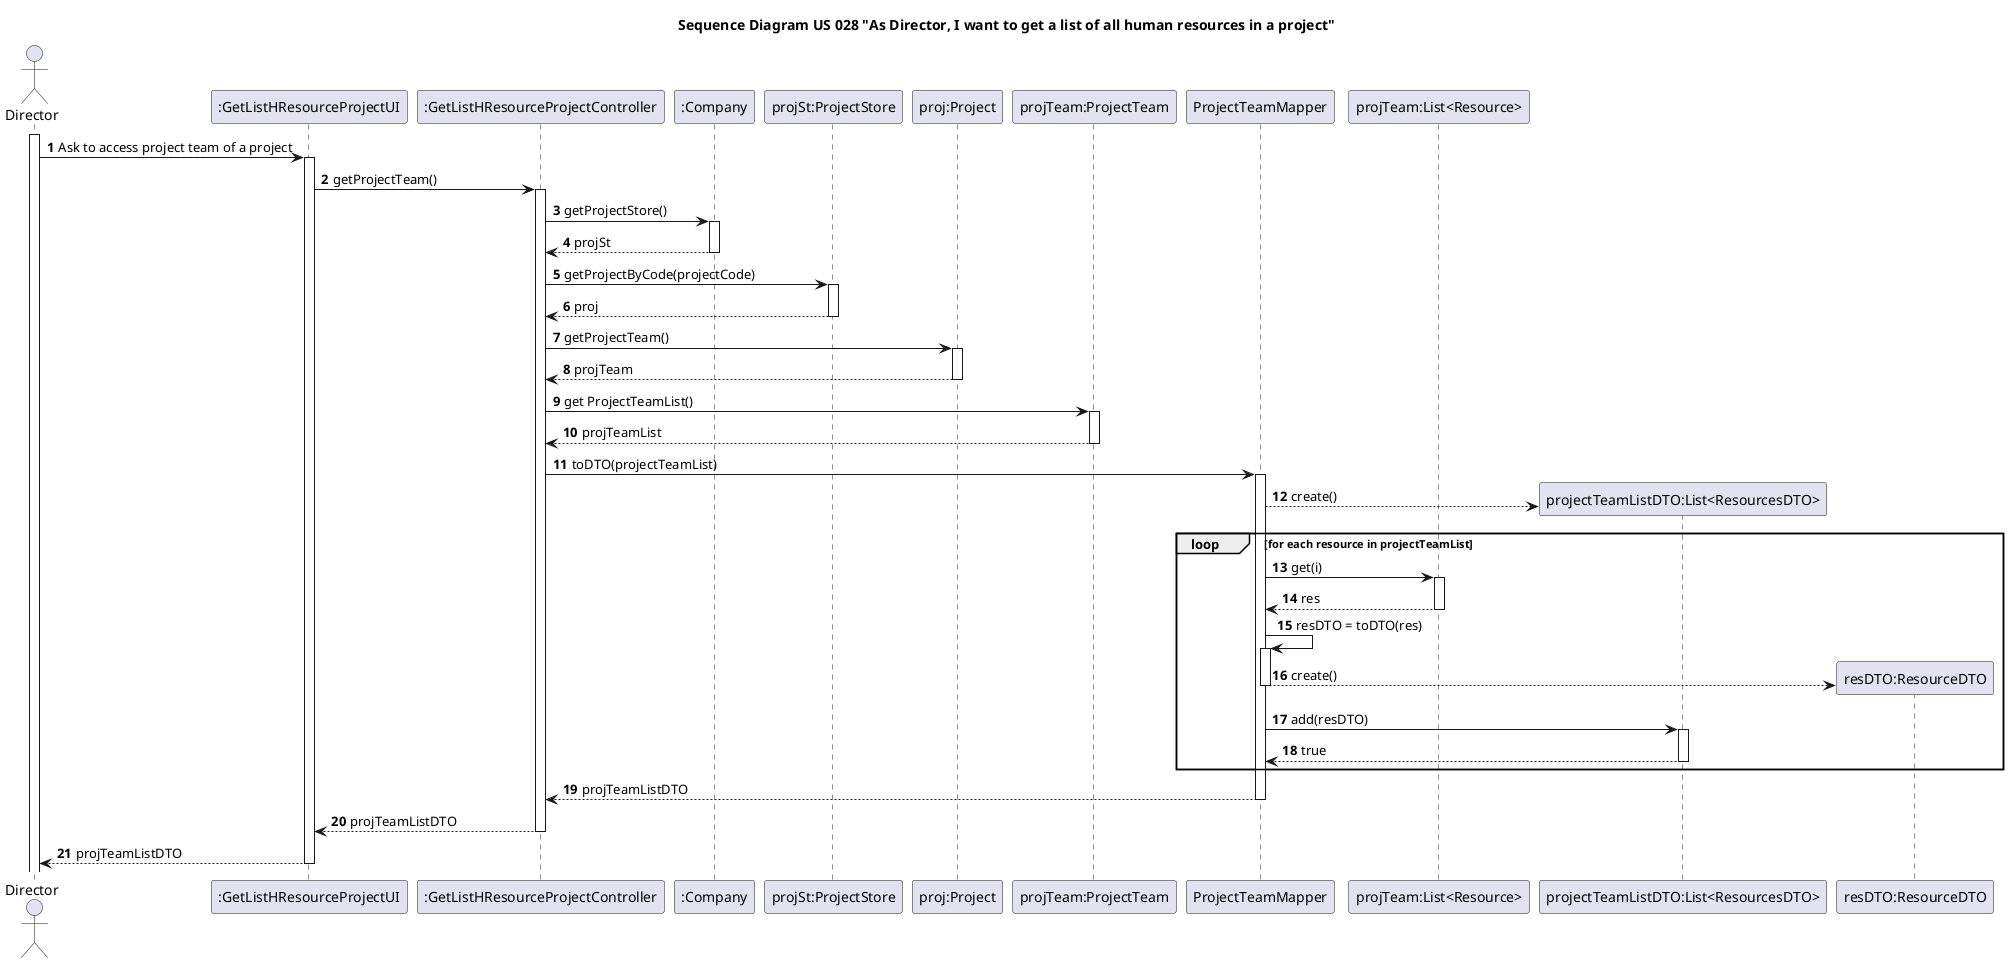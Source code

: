 @startuml
'https://plantuml.com/sequence-diagram

title Sequence Diagram US 028 "As Director, I want to get a list of all human resources in a project"

autoactivate on
autonumber

actor "Director" as Director
participant ":GetListHResourceProjectUI" as UI
participant ":GetListHResourceProjectController" as Controller
participant ":Company" as Company
participant "projSt:ProjectStore" as ProjectStore
participant "proj:Project" as Project
participant "projTeam:ProjectTeam" as ProjectTeam
participant "ProjectTeamMapper" as ProjectTeamMapper
participant "projTeam:List<Resource>" as ProjectTeam2
participant "projectTeamListDTO:List<ResourcesDTO>" as ProjectTeamDTO
participant "resDTO:ResourceDTO" as ResourceDTO

activate Director

Director -> UI: Ask to access project team of a project
UI -> Controller: getProjectTeam()
Controller -> Company: getProjectStore()
Company --> Controller: projSt
Controller -> ProjectStore: getProjectByCode(projectCode)
ProjectStore --> Controller: proj
Controller -> Project: getProjectTeam()
Project --> Controller: projTeam
Controller -> ProjectTeam: get ProjectTeamList()
ProjectTeam --> Controller: projTeamList
Controller -> ProjectTeamMapper : toDTO(projectTeamList)
ProjectTeamMapper --> ProjectTeamDTO**: create()
loop for each resource in projectTeamList
ProjectTeamMapper -> ProjectTeam2: get(i)
ProjectTeam2 --> ProjectTeamMapper: res
ProjectTeamMapper -> ProjectTeamMapper: resDTO = toDTO(res)
ProjectTeamMapper --> ResourceDTO**: create()
deactivate ProjectTeamMapper
ProjectTeamMapper -> ProjectTeamDTO: add(resDTO)
ProjectTeamDTO --> ProjectTeamMapper: true
end
ProjectTeamMapper --> Controller: projTeamListDTO
Controller --> UI: projTeamListDTO
UI --> Director: projTeamListDTO

@enduml